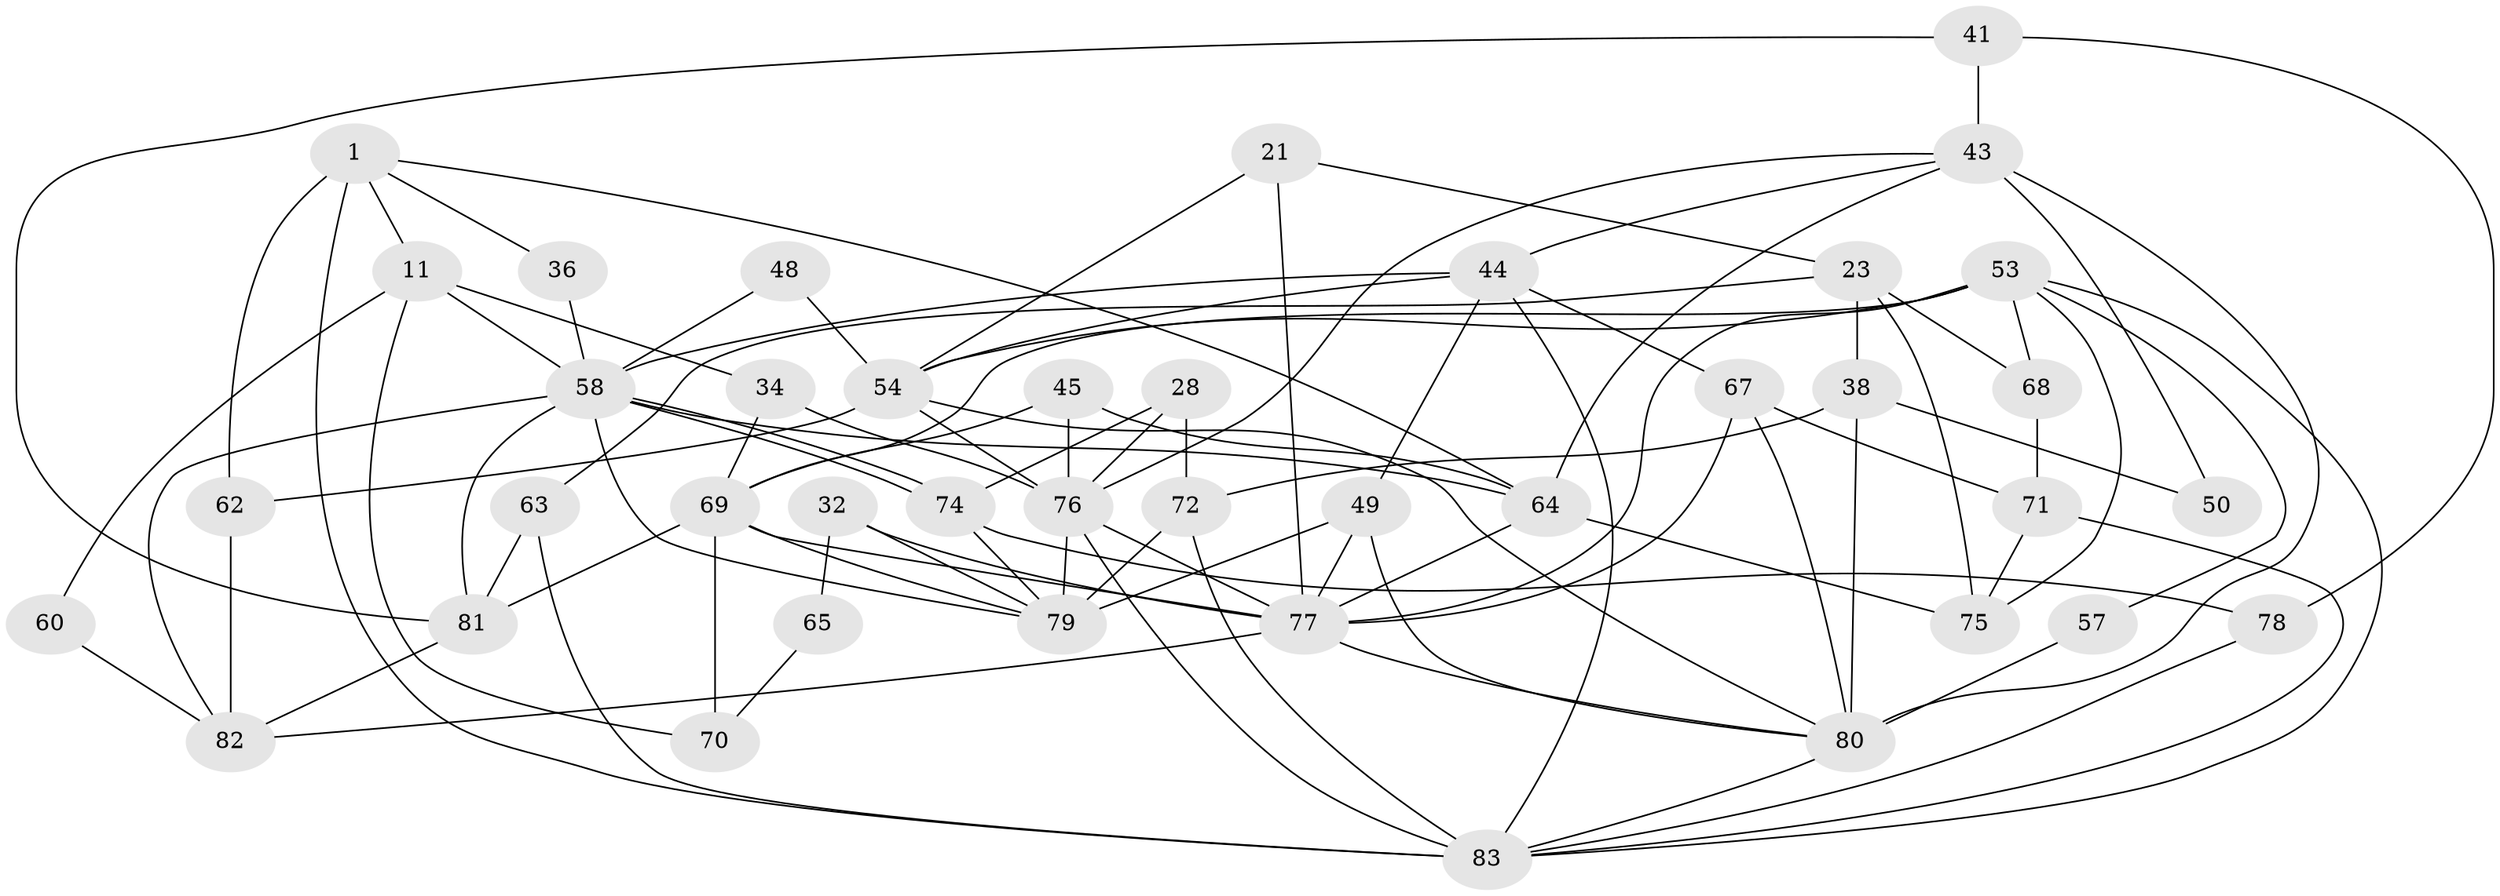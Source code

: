 // original degree distribution, {6: 0.0963855421686747, 3: 0.27710843373493976, 7: 0.04819277108433735, 4: 0.27710843373493976, 2: 0.13253012048192772, 5: 0.1566265060240964, 8: 0.012048192771084338}
// Generated by graph-tools (version 1.1) at 2025/52/03/04/25 21:52:39]
// undirected, 41 vertices, 95 edges
graph export_dot {
graph [start="1"]
  node [color=gray90,style=filled];
  1;
  11;
  21;
  23;
  28;
  32 [super="+16"];
  34 [super="+15"];
  36;
  38 [super="+3"];
  41;
  43 [super="+13"];
  44 [super="+12"];
  45;
  48;
  49;
  50 [super="+31"];
  53 [super="+46"];
  54 [super="+51+35"];
  57;
  58 [super="+10+27"];
  60;
  62 [super="+25"];
  63 [super="+39"];
  64 [super="+14+37+30"];
  65;
  67 [super="+59+2"];
  68;
  69 [super="+17"];
  70;
  71;
  72 [super="+33"];
  74;
  75;
  76 [super="+52+56"];
  77 [super="+26+73"];
  78;
  79 [super="+47"];
  80 [super="+18+66+61"];
  81;
  82 [super="+19"];
  83 [super="+4+42"];
  1 -- 11;
  1 -- 36;
  1 -- 62 [weight=2];
  1 -- 64;
  1 -- 83;
  11 -- 34;
  11 -- 60;
  11 -- 70;
  11 -- 58;
  21 -- 54;
  21 -- 23;
  21 -- 77;
  23 -- 38;
  23 -- 63;
  23 -- 68;
  23 -- 75;
  28 -- 76;
  28 -- 74;
  28 -- 72;
  32 -- 77 [weight=2];
  32 -- 65;
  32 -- 79;
  34 -- 76;
  34 -- 69;
  36 -- 58;
  38 -- 72;
  38 -- 50 [weight=2];
  38 -- 80;
  41 -- 78;
  41 -- 81;
  41 -- 43;
  43 -- 64 [weight=2];
  43 -- 50 [weight=2];
  43 -- 44;
  43 -- 76;
  43 -- 80 [weight=2];
  44 -- 58;
  44 -- 83 [weight=2];
  44 -- 54 [weight=2];
  44 -- 49;
  44 -- 67;
  45 -- 76;
  45 -- 69;
  45 -- 64;
  48 -- 54;
  48 -- 58;
  49 -- 79;
  49 -- 80;
  49 -- 77;
  53 -- 75;
  53 -- 54 [weight=2];
  53 -- 69;
  53 -- 83;
  53 -- 68;
  53 -- 57;
  53 -- 77;
  54 -- 62 [weight=2];
  54 -- 76 [weight=3];
  54 -- 80 [weight=2];
  57 -- 80;
  58 -- 74 [weight=2];
  58 -- 74;
  58 -- 81;
  58 -- 64 [weight=3];
  58 -- 82;
  58 -- 79;
  60 -- 82;
  62 -- 82;
  63 -- 83;
  63 -- 81;
  64 -- 75;
  64 -- 77 [weight=4];
  65 -- 70;
  67 -- 71;
  67 -- 80;
  67 -- 77 [weight=3];
  68 -- 71;
  69 -- 81;
  69 -- 70;
  69 -- 79;
  69 -- 77;
  71 -- 75;
  71 -- 83;
  72 -- 83 [weight=3];
  72 -- 79 [weight=2];
  74 -- 78;
  74 -- 79;
  76 -- 83;
  76 -- 79 [weight=2];
  76 -- 77 [weight=2];
  77 -- 80;
  77 -- 82 [weight=2];
  78 -- 83;
  80 -- 83;
  81 -- 82;
}
